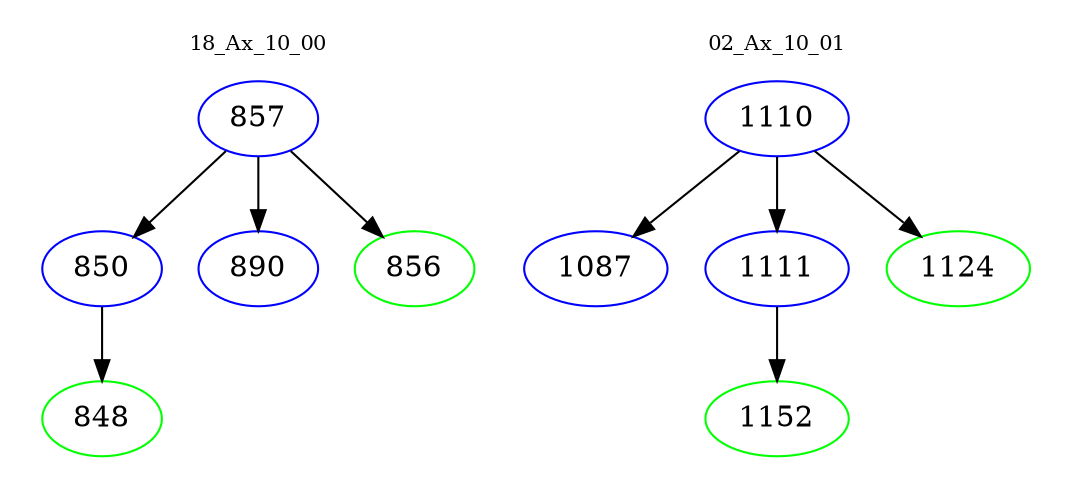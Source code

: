 digraph{
subgraph cluster_0 {
color = white
label = "18_Ax_10_00";
fontsize=10;
T0_857 [label="857", color="blue"]
T0_857 -> T0_850 [color="black"]
T0_850 [label="850", color="blue"]
T0_850 -> T0_848 [color="black"]
T0_848 [label="848", color="green"]
T0_857 -> T0_890 [color="black"]
T0_890 [label="890", color="blue"]
T0_857 -> T0_856 [color="black"]
T0_856 [label="856", color="green"]
}
subgraph cluster_1 {
color = white
label = "02_Ax_10_01";
fontsize=10;
T1_1110 [label="1110", color="blue"]
T1_1110 -> T1_1087 [color="black"]
T1_1087 [label="1087", color="blue"]
T1_1110 -> T1_1111 [color="black"]
T1_1111 [label="1111", color="blue"]
T1_1111 -> T1_1152 [color="black"]
T1_1152 [label="1152", color="green"]
T1_1110 -> T1_1124 [color="black"]
T1_1124 [label="1124", color="green"]
}
}

